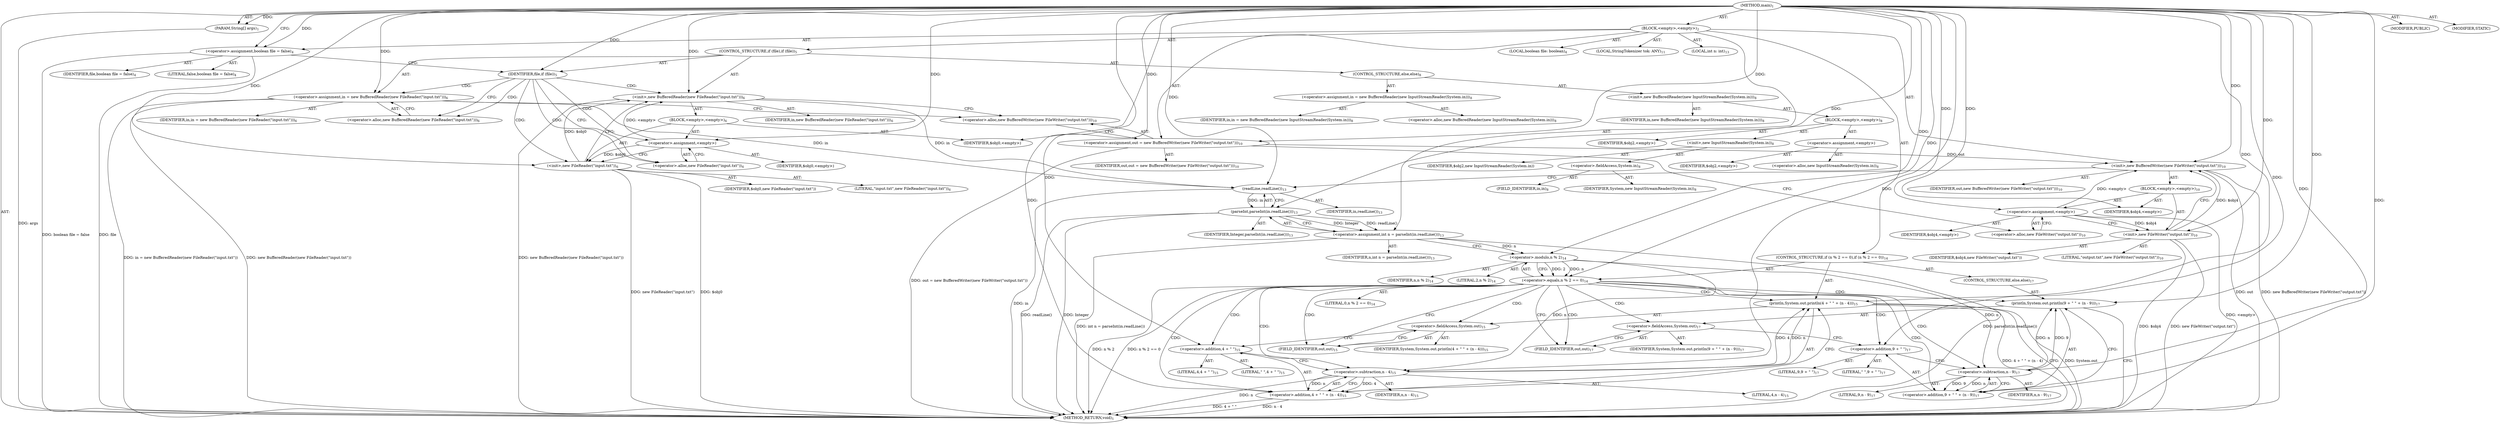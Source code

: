 digraph "main" {  
"17" [label = <(METHOD,main)<SUB>1</SUB>> ]
"18" [label = <(PARAM,String[] args)<SUB>1</SUB>> ]
"19" [label = <(BLOCK,&lt;empty&gt;,&lt;empty&gt;)<SUB>2</SUB>> ]
"20" [label = <(LOCAL,boolean file: boolean)<SUB>4</SUB>> ]
"21" [label = <(&lt;operator&gt;.assignment,boolean file = false)<SUB>4</SUB>> ]
"22" [label = <(IDENTIFIER,file,boolean file = false)<SUB>4</SUB>> ]
"23" [label = <(LITERAL,false,boolean file = false)<SUB>4</SUB>> ]
"24" [label = <(CONTROL_STRUCTURE,if (file),if (file))<SUB>5</SUB>> ]
"25" [label = <(IDENTIFIER,file,if (file))<SUB>5</SUB>> ]
"26" [label = <(&lt;operator&gt;.assignment,in = new BufferedReader(new FileReader(&quot;input.txt&quot;)))<SUB>6</SUB>> ]
"27" [label = <(IDENTIFIER,in,in = new BufferedReader(new FileReader(&quot;input.txt&quot;)))<SUB>6</SUB>> ]
"28" [label = <(&lt;operator&gt;.alloc,new BufferedReader(new FileReader(&quot;input.txt&quot;)))<SUB>6</SUB>> ]
"29" [label = <(&lt;init&gt;,new BufferedReader(new FileReader(&quot;input.txt&quot;)))<SUB>6</SUB>> ]
"30" [label = <(IDENTIFIER,in,new BufferedReader(new FileReader(&quot;input.txt&quot;)))<SUB>6</SUB>> ]
"31" [label = <(BLOCK,&lt;empty&gt;,&lt;empty&gt;)<SUB>6</SUB>> ]
"32" [label = <(&lt;operator&gt;.assignment,&lt;empty&gt;)> ]
"33" [label = <(IDENTIFIER,$obj0,&lt;empty&gt;)> ]
"34" [label = <(&lt;operator&gt;.alloc,new FileReader(&quot;input.txt&quot;))<SUB>6</SUB>> ]
"35" [label = <(&lt;init&gt;,new FileReader(&quot;input.txt&quot;))<SUB>6</SUB>> ]
"36" [label = <(IDENTIFIER,$obj0,new FileReader(&quot;input.txt&quot;))> ]
"37" [label = <(LITERAL,&quot;input.txt&quot;,new FileReader(&quot;input.txt&quot;))<SUB>6</SUB>> ]
"38" [label = <(IDENTIFIER,$obj0,&lt;empty&gt;)> ]
"39" [label = <(CONTROL_STRUCTURE,else,else)<SUB>8</SUB>> ]
"40" [label = <(&lt;operator&gt;.assignment,in = new BufferedReader(new InputStreamReader(System.in)))<SUB>8</SUB>> ]
"41" [label = <(IDENTIFIER,in,in = new BufferedReader(new InputStreamReader(System.in)))<SUB>8</SUB>> ]
"42" [label = <(&lt;operator&gt;.alloc,new BufferedReader(new InputStreamReader(System.in)))<SUB>8</SUB>> ]
"43" [label = <(&lt;init&gt;,new BufferedReader(new InputStreamReader(System.in)))<SUB>8</SUB>> ]
"44" [label = <(IDENTIFIER,in,new BufferedReader(new InputStreamReader(System.in)))<SUB>8</SUB>> ]
"45" [label = <(BLOCK,&lt;empty&gt;,&lt;empty&gt;)<SUB>8</SUB>> ]
"46" [label = <(&lt;operator&gt;.assignment,&lt;empty&gt;)> ]
"47" [label = <(IDENTIFIER,$obj2,&lt;empty&gt;)> ]
"48" [label = <(&lt;operator&gt;.alloc,new InputStreamReader(System.in))<SUB>8</SUB>> ]
"49" [label = <(&lt;init&gt;,new InputStreamReader(System.in))<SUB>8</SUB>> ]
"50" [label = <(IDENTIFIER,$obj2,new InputStreamReader(System.in))> ]
"51" [label = <(&lt;operator&gt;.fieldAccess,System.in)<SUB>8</SUB>> ]
"52" [label = <(IDENTIFIER,System,new InputStreamReader(System.in))<SUB>8</SUB>> ]
"53" [label = <(FIELD_IDENTIFIER,in,in)<SUB>8</SUB>> ]
"54" [label = <(IDENTIFIER,$obj2,&lt;empty&gt;)> ]
"55" [label = <(&lt;operator&gt;.assignment,out = new BufferedWriter(new FileWriter(&quot;output.txt&quot;)))<SUB>10</SUB>> ]
"56" [label = <(IDENTIFIER,out,out = new BufferedWriter(new FileWriter(&quot;output.txt&quot;)))<SUB>10</SUB>> ]
"57" [label = <(&lt;operator&gt;.alloc,new BufferedWriter(new FileWriter(&quot;output.txt&quot;)))<SUB>10</SUB>> ]
"58" [label = <(&lt;init&gt;,new BufferedWriter(new FileWriter(&quot;output.txt&quot;)))<SUB>10</SUB>> ]
"59" [label = <(IDENTIFIER,out,new BufferedWriter(new FileWriter(&quot;output.txt&quot;)))<SUB>10</SUB>> ]
"60" [label = <(BLOCK,&lt;empty&gt;,&lt;empty&gt;)<SUB>10</SUB>> ]
"61" [label = <(&lt;operator&gt;.assignment,&lt;empty&gt;)> ]
"62" [label = <(IDENTIFIER,$obj4,&lt;empty&gt;)> ]
"63" [label = <(&lt;operator&gt;.alloc,new FileWriter(&quot;output.txt&quot;))<SUB>10</SUB>> ]
"64" [label = <(&lt;init&gt;,new FileWriter(&quot;output.txt&quot;))<SUB>10</SUB>> ]
"65" [label = <(IDENTIFIER,$obj4,new FileWriter(&quot;output.txt&quot;))> ]
"66" [label = <(LITERAL,&quot;output.txt&quot;,new FileWriter(&quot;output.txt&quot;))<SUB>10</SUB>> ]
"67" [label = <(IDENTIFIER,$obj4,&lt;empty&gt;)> ]
"68" [label = <(LOCAL,StringTokenizer tok: ANY)<SUB>11</SUB>> ]
"69" [label = <(LOCAL,int n: int)<SUB>13</SUB>> ]
"70" [label = <(&lt;operator&gt;.assignment,int n = parseInt(in.readLine()))<SUB>13</SUB>> ]
"71" [label = <(IDENTIFIER,n,int n = parseInt(in.readLine()))<SUB>13</SUB>> ]
"72" [label = <(parseInt,parseInt(in.readLine()))<SUB>13</SUB>> ]
"73" [label = <(IDENTIFIER,Integer,parseInt(in.readLine()))<SUB>13</SUB>> ]
"74" [label = <(readLine,readLine())<SUB>13</SUB>> ]
"75" [label = <(IDENTIFIER,in,readLine())<SUB>13</SUB>> ]
"76" [label = <(CONTROL_STRUCTURE,if (n % 2 == 0),if (n % 2 == 0))<SUB>14</SUB>> ]
"77" [label = <(&lt;operator&gt;.equals,n % 2 == 0)<SUB>14</SUB>> ]
"78" [label = <(&lt;operator&gt;.modulo,n % 2)<SUB>14</SUB>> ]
"79" [label = <(IDENTIFIER,n,n % 2)<SUB>14</SUB>> ]
"80" [label = <(LITERAL,2,n % 2)<SUB>14</SUB>> ]
"81" [label = <(LITERAL,0,n % 2 == 0)<SUB>14</SUB>> ]
"82" [label = <(println,System.out.println(4 + &quot; &quot; + (n - 4)))<SUB>15</SUB>> ]
"83" [label = <(&lt;operator&gt;.fieldAccess,System.out)<SUB>15</SUB>> ]
"84" [label = <(IDENTIFIER,System,System.out.println(4 + &quot; &quot; + (n - 4)))<SUB>15</SUB>> ]
"85" [label = <(FIELD_IDENTIFIER,out,out)<SUB>15</SUB>> ]
"86" [label = <(&lt;operator&gt;.addition,4 + &quot; &quot; + (n - 4))<SUB>15</SUB>> ]
"87" [label = <(&lt;operator&gt;.addition,4 + &quot; &quot;)<SUB>15</SUB>> ]
"88" [label = <(LITERAL,4,4 + &quot; &quot;)<SUB>15</SUB>> ]
"89" [label = <(LITERAL,&quot; &quot;,4 + &quot; &quot;)<SUB>15</SUB>> ]
"90" [label = <(&lt;operator&gt;.subtraction,n - 4)<SUB>15</SUB>> ]
"91" [label = <(IDENTIFIER,n,n - 4)<SUB>15</SUB>> ]
"92" [label = <(LITERAL,4,n - 4)<SUB>15</SUB>> ]
"93" [label = <(CONTROL_STRUCTURE,else,else)<SUB>17</SUB>> ]
"94" [label = <(println,System.out.println(9 + &quot; &quot; + (n - 9)))<SUB>17</SUB>> ]
"95" [label = <(&lt;operator&gt;.fieldAccess,System.out)<SUB>17</SUB>> ]
"96" [label = <(IDENTIFIER,System,System.out.println(9 + &quot; &quot; + (n - 9)))<SUB>17</SUB>> ]
"97" [label = <(FIELD_IDENTIFIER,out,out)<SUB>17</SUB>> ]
"98" [label = <(&lt;operator&gt;.addition,9 + &quot; &quot; + (n - 9))<SUB>17</SUB>> ]
"99" [label = <(&lt;operator&gt;.addition,9 + &quot; &quot;)<SUB>17</SUB>> ]
"100" [label = <(LITERAL,9,9 + &quot; &quot;)<SUB>17</SUB>> ]
"101" [label = <(LITERAL,&quot; &quot;,9 + &quot; &quot;)<SUB>17</SUB>> ]
"102" [label = <(&lt;operator&gt;.subtraction,n - 9)<SUB>17</SUB>> ]
"103" [label = <(IDENTIFIER,n,n - 9)<SUB>17</SUB>> ]
"104" [label = <(LITERAL,9,n - 9)<SUB>17</SUB>> ]
"105" [label = <(MODIFIER,PUBLIC)> ]
"106" [label = <(MODIFIER,STATIC)> ]
"107" [label = <(METHOD_RETURN,void)<SUB>1</SUB>> ]
  "17" -> "18"  [ label = "AST: "] 
  "17" -> "19"  [ label = "AST: "] 
  "17" -> "105"  [ label = "AST: "] 
  "17" -> "106"  [ label = "AST: "] 
  "17" -> "107"  [ label = "AST: "] 
  "19" -> "20"  [ label = "AST: "] 
  "19" -> "21"  [ label = "AST: "] 
  "19" -> "24"  [ label = "AST: "] 
  "19" -> "55"  [ label = "AST: "] 
  "19" -> "58"  [ label = "AST: "] 
  "19" -> "68"  [ label = "AST: "] 
  "19" -> "69"  [ label = "AST: "] 
  "19" -> "70"  [ label = "AST: "] 
  "19" -> "76"  [ label = "AST: "] 
  "21" -> "22"  [ label = "AST: "] 
  "21" -> "23"  [ label = "AST: "] 
  "24" -> "25"  [ label = "AST: "] 
  "24" -> "26"  [ label = "AST: "] 
  "24" -> "29"  [ label = "AST: "] 
  "24" -> "39"  [ label = "AST: "] 
  "26" -> "27"  [ label = "AST: "] 
  "26" -> "28"  [ label = "AST: "] 
  "29" -> "30"  [ label = "AST: "] 
  "29" -> "31"  [ label = "AST: "] 
  "31" -> "32"  [ label = "AST: "] 
  "31" -> "35"  [ label = "AST: "] 
  "31" -> "38"  [ label = "AST: "] 
  "32" -> "33"  [ label = "AST: "] 
  "32" -> "34"  [ label = "AST: "] 
  "35" -> "36"  [ label = "AST: "] 
  "35" -> "37"  [ label = "AST: "] 
  "39" -> "40"  [ label = "AST: "] 
  "39" -> "43"  [ label = "AST: "] 
  "40" -> "41"  [ label = "AST: "] 
  "40" -> "42"  [ label = "AST: "] 
  "43" -> "44"  [ label = "AST: "] 
  "43" -> "45"  [ label = "AST: "] 
  "45" -> "46"  [ label = "AST: "] 
  "45" -> "49"  [ label = "AST: "] 
  "45" -> "54"  [ label = "AST: "] 
  "46" -> "47"  [ label = "AST: "] 
  "46" -> "48"  [ label = "AST: "] 
  "49" -> "50"  [ label = "AST: "] 
  "49" -> "51"  [ label = "AST: "] 
  "51" -> "52"  [ label = "AST: "] 
  "51" -> "53"  [ label = "AST: "] 
  "55" -> "56"  [ label = "AST: "] 
  "55" -> "57"  [ label = "AST: "] 
  "58" -> "59"  [ label = "AST: "] 
  "58" -> "60"  [ label = "AST: "] 
  "60" -> "61"  [ label = "AST: "] 
  "60" -> "64"  [ label = "AST: "] 
  "60" -> "67"  [ label = "AST: "] 
  "61" -> "62"  [ label = "AST: "] 
  "61" -> "63"  [ label = "AST: "] 
  "64" -> "65"  [ label = "AST: "] 
  "64" -> "66"  [ label = "AST: "] 
  "70" -> "71"  [ label = "AST: "] 
  "70" -> "72"  [ label = "AST: "] 
  "72" -> "73"  [ label = "AST: "] 
  "72" -> "74"  [ label = "AST: "] 
  "74" -> "75"  [ label = "AST: "] 
  "76" -> "77"  [ label = "AST: "] 
  "76" -> "82"  [ label = "AST: "] 
  "76" -> "93"  [ label = "AST: "] 
  "77" -> "78"  [ label = "AST: "] 
  "77" -> "81"  [ label = "AST: "] 
  "78" -> "79"  [ label = "AST: "] 
  "78" -> "80"  [ label = "AST: "] 
  "82" -> "83"  [ label = "AST: "] 
  "82" -> "86"  [ label = "AST: "] 
  "83" -> "84"  [ label = "AST: "] 
  "83" -> "85"  [ label = "AST: "] 
  "86" -> "87"  [ label = "AST: "] 
  "86" -> "90"  [ label = "AST: "] 
  "87" -> "88"  [ label = "AST: "] 
  "87" -> "89"  [ label = "AST: "] 
  "90" -> "91"  [ label = "AST: "] 
  "90" -> "92"  [ label = "AST: "] 
  "93" -> "94"  [ label = "AST: "] 
  "94" -> "95"  [ label = "AST: "] 
  "94" -> "98"  [ label = "AST: "] 
  "95" -> "96"  [ label = "AST: "] 
  "95" -> "97"  [ label = "AST: "] 
  "98" -> "99"  [ label = "AST: "] 
  "98" -> "102"  [ label = "AST: "] 
  "99" -> "100"  [ label = "AST: "] 
  "99" -> "101"  [ label = "AST: "] 
  "102" -> "103"  [ label = "AST: "] 
  "102" -> "104"  [ label = "AST: "] 
  "21" -> "25"  [ label = "CFG: "] 
  "55" -> "63"  [ label = "CFG: "] 
  "58" -> "74"  [ label = "CFG: "] 
  "70" -> "78"  [ label = "CFG: "] 
  "25" -> "28"  [ label = "CFG: "] 
  "25" -> "34"  [ label = "CFG: "] 
  "26" -> "57"  [ label = "CFG: "] 
  "29" -> "57"  [ label = "CFG: "] 
  "57" -> "55"  [ label = "CFG: "] 
  "72" -> "70"  [ label = "CFG: "] 
  "77" -> "85"  [ label = "CFG: "] 
  "77" -> "97"  [ label = "CFG: "] 
  "82" -> "107"  [ label = "CFG: "] 
  "28" -> "26"  [ label = "CFG: "] 
  "61" -> "64"  [ label = "CFG: "] 
  "64" -> "58"  [ label = "CFG: "] 
  "74" -> "72"  [ label = "CFG: "] 
  "78" -> "77"  [ label = "CFG: "] 
  "83" -> "87"  [ label = "CFG: "] 
  "86" -> "82"  [ label = "CFG: "] 
  "94" -> "107"  [ label = "CFG: "] 
  "32" -> "35"  [ label = "CFG: "] 
  "35" -> "29"  [ label = "CFG: "] 
  "63" -> "61"  [ label = "CFG: "] 
  "85" -> "83"  [ label = "CFG: "] 
  "87" -> "90"  [ label = "CFG: "] 
  "90" -> "86"  [ label = "CFG: "] 
  "95" -> "99"  [ label = "CFG: "] 
  "98" -> "94"  [ label = "CFG: "] 
  "34" -> "32"  [ label = "CFG: "] 
  "97" -> "95"  [ label = "CFG: "] 
  "99" -> "102"  [ label = "CFG: "] 
  "102" -> "98"  [ label = "CFG: "] 
  "17" -> "21"  [ label = "CFG: "] 
  "18" -> "107"  [ label = "DDG: args"] 
  "21" -> "107"  [ label = "DDG: file"] 
  "21" -> "107"  [ label = "DDG: boolean file = false"] 
  "35" -> "107"  [ label = "DDG: $obj0"] 
  "35" -> "107"  [ label = "DDG: new FileReader(&quot;input.txt&quot;)"] 
  "29" -> "107"  [ label = "DDG: new BufferedReader(new FileReader(&quot;input.txt&quot;))"] 
  "26" -> "107"  [ label = "DDG: new BufferedReader(new FileReader(&quot;input.txt&quot;))"] 
  "26" -> "107"  [ label = "DDG: in = new BufferedReader(new FileReader(&quot;input.txt&quot;))"] 
  "55" -> "107"  [ label = "DDG: out = new BufferedWriter(new FileWriter(&quot;output.txt&quot;))"] 
  "58" -> "107"  [ label = "DDG: out"] 
  "61" -> "107"  [ label = "DDG: &lt;empty&gt;"] 
  "64" -> "107"  [ label = "DDG: $obj4"] 
  "64" -> "107"  [ label = "DDG: new FileWriter(&quot;output.txt&quot;)"] 
  "58" -> "107"  [ label = "DDG: new BufferedWriter(new FileWriter(&quot;output.txt&quot;))"] 
  "74" -> "107"  [ label = "DDG: in"] 
  "72" -> "107"  [ label = "DDG: readLine()"] 
  "70" -> "107"  [ label = "DDG: parseInt(in.readLine())"] 
  "70" -> "107"  [ label = "DDG: int n = parseInt(in.readLine())"] 
  "77" -> "107"  [ label = "DDG: n % 2"] 
  "77" -> "107"  [ label = "DDG: n % 2 == 0"] 
  "82" -> "107"  [ label = "DDG: System.out"] 
  "86" -> "107"  [ label = "DDG: 4 + &quot; &quot;"] 
  "90" -> "107"  [ label = "DDG: n"] 
  "86" -> "107"  [ label = "DDG: n - 4"] 
  "82" -> "107"  [ label = "DDG: 4 + &quot; &quot; + (n - 4)"] 
  "72" -> "107"  [ label = "DDG: Integer"] 
  "17" -> "18"  [ label = "DDG: "] 
  "17" -> "21"  [ label = "DDG: "] 
  "17" -> "55"  [ label = "DDG: "] 
  "72" -> "70"  [ label = "DDG: Integer"] 
  "72" -> "70"  [ label = "DDG: readLine()"] 
  "17" -> "25"  [ label = "DDG: "] 
  "17" -> "26"  [ label = "DDG: "] 
  "55" -> "58"  [ label = "DDG: out"] 
  "17" -> "58"  [ label = "DDG: "] 
  "61" -> "58"  [ label = "DDG: &lt;empty&gt;"] 
  "64" -> "58"  [ label = "DDG: $obj4"] 
  "17" -> "29"  [ label = "DDG: "] 
  "32" -> "29"  [ label = "DDG: &lt;empty&gt;"] 
  "35" -> "29"  [ label = "DDG: $obj0"] 
  "17" -> "61"  [ label = "DDG: "] 
  "17" -> "67"  [ label = "DDG: "] 
  "17" -> "72"  [ label = "DDG: "] 
  "74" -> "72"  [ label = "DDG: in"] 
  "78" -> "77"  [ label = "DDG: n"] 
  "78" -> "77"  [ label = "DDG: 2"] 
  "17" -> "77"  [ label = "DDG: "] 
  "17" -> "82"  [ label = "DDG: "] 
  "90" -> "82"  [ label = "DDG: n"] 
  "90" -> "82"  [ label = "DDG: 4"] 
  "17" -> "32"  [ label = "DDG: "] 
  "17" -> "38"  [ label = "DDG: "] 
  "61" -> "64"  [ label = "DDG: $obj4"] 
  "17" -> "64"  [ label = "DDG: "] 
  "29" -> "74"  [ label = "DDG: in"] 
  "26" -> "74"  [ label = "DDG: in"] 
  "17" -> "74"  [ label = "DDG: "] 
  "70" -> "78"  [ label = "DDG: n"] 
  "17" -> "78"  [ label = "DDG: "] 
  "17" -> "86"  [ label = "DDG: "] 
  "90" -> "86"  [ label = "DDG: n"] 
  "90" -> "86"  [ label = "DDG: 4"] 
  "17" -> "94"  [ label = "DDG: "] 
  "102" -> "94"  [ label = "DDG: n"] 
  "102" -> "94"  [ label = "DDG: 9"] 
  "32" -> "35"  [ label = "DDG: $obj0"] 
  "17" -> "35"  [ label = "DDG: "] 
  "17" -> "87"  [ label = "DDG: "] 
  "78" -> "90"  [ label = "DDG: n"] 
  "17" -> "90"  [ label = "DDG: "] 
  "17" -> "98"  [ label = "DDG: "] 
  "102" -> "98"  [ label = "DDG: n"] 
  "102" -> "98"  [ label = "DDG: 9"] 
  "17" -> "99"  [ label = "DDG: "] 
  "78" -> "102"  [ label = "DDG: n"] 
  "17" -> "102"  [ label = "DDG: "] 
  "25" -> "34"  [ label = "CDG: "] 
  "25" -> "32"  [ label = "CDG: "] 
  "25" -> "26"  [ label = "CDG: "] 
  "25" -> "28"  [ label = "CDG: "] 
  "25" -> "29"  [ label = "CDG: "] 
  "25" -> "35"  [ label = "CDG: "] 
  "77" -> "94"  [ label = "CDG: "] 
  "77" -> "83"  [ label = "CDG: "] 
  "77" -> "98"  [ label = "CDG: "] 
  "77" -> "99"  [ label = "CDG: "] 
  "77" -> "102"  [ label = "CDG: "] 
  "77" -> "85"  [ label = "CDG: "] 
  "77" -> "95"  [ label = "CDG: "] 
  "77" -> "87"  [ label = "CDG: "] 
  "77" -> "97"  [ label = "CDG: "] 
  "77" -> "82"  [ label = "CDG: "] 
  "77" -> "90"  [ label = "CDG: "] 
  "77" -> "86"  [ label = "CDG: "] 
}
